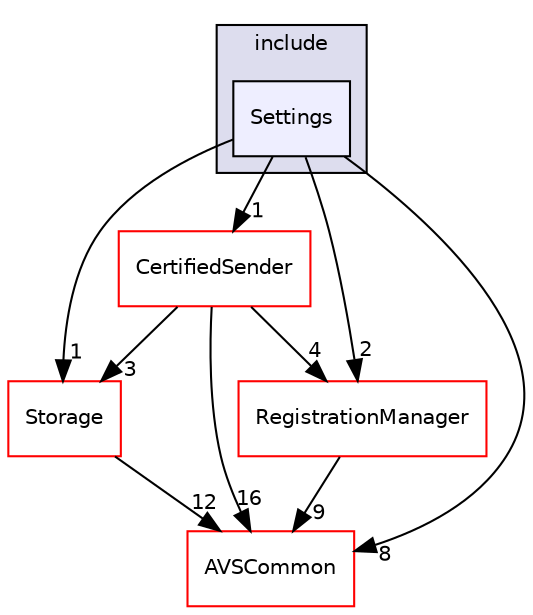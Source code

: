 digraph "/workplace/avs-device-sdk/CapabilityAgents/Settings/include/Settings" {
  compound=true
  node [ fontsize="10", fontname="Helvetica"];
  edge [ labelfontsize="10", labelfontname="Helvetica"];
  subgraph clusterdir_d2ddfe87420d7ac75b0237f25eb53378 {
    graph [ bgcolor="#ddddee", pencolor="black", label="include" fontname="Helvetica", fontsize="10", URL="dir_d2ddfe87420d7ac75b0237f25eb53378.html"]
  dir_4d2a03295670c0db0e68a4f7881dc380 [shape=box, label="Settings", style="filled", fillcolor="#eeeeff", pencolor="black", URL="dir_4d2a03295670c0db0e68a4f7881dc380.html"];
  }
  dir_cf27311ab9f4263eef70b28364b95692 [shape=box label="CertifiedSender" fillcolor="white" style="filled" color="red" URL="dir_cf27311ab9f4263eef70b28364b95692.html"];
  dir_d29c5f5a2915d6c5388c9daae4f109c7 [shape=box label="Storage" fillcolor="white" style="filled" color="red" URL="dir_d29c5f5a2915d6c5388c9daae4f109c7.html"];
  dir_13e65effb2bde530b17b3d5eefcd0266 [shape=box label="AVSCommon" fillcolor="white" style="filled" color="red" URL="dir_13e65effb2bde530b17b3d5eefcd0266.html"];
  dir_b14333b5607b47fe7356eaa790107bd3 [shape=box label="RegistrationManager" fillcolor="white" style="filled" color="red" URL="dir_b14333b5607b47fe7356eaa790107bd3.html"];
  dir_cf27311ab9f4263eef70b28364b95692->dir_d29c5f5a2915d6c5388c9daae4f109c7 [headlabel="3", labeldistance=1.5 headhref="dir_000190_000259.html"];
  dir_cf27311ab9f4263eef70b28364b95692->dir_13e65effb2bde530b17b3d5eefcd0266 [headlabel="16", labeldistance=1.5 headhref="dir_000190_000009.html"];
  dir_cf27311ab9f4263eef70b28364b95692->dir_b14333b5607b47fe7356eaa790107bd3 [headlabel="4", labeldistance=1.5 headhref="dir_000190_000245.html"];
  dir_d29c5f5a2915d6c5388c9daae4f109c7->dir_13e65effb2bde530b17b3d5eefcd0266 [headlabel="12", labeldistance=1.5 headhref="dir_000259_000009.html"];
  dir_4d2a03295670c0db0e68a4f7881dc380->dir_cf27311ab9f4263eef70b28364b95692 [headlabel="1", labeldistance=1.5 headhref="dir_000167_000190.html"];
  dir_4d2a03295670c0db0e68a4f7881dc380->dir_d29c5f5a2915d6c5388c9daae4f109c7 [headlabel="1", labeldistance=1.5 headhref="dir_000167_000259.html"];
  dir_4d2a03295670c0db0e68a4f7881dc380->dir_13e65effb2bde530b17b3d5eefcd0266 [headlabel="8", labeldistance=1.5 headhref="dir_000167_000009.html"];
  dir_4d2a03295670c0db0e68a4f7881dc380->dir_b14333b5607b47fe7356eaa790107bd3 [headlabel="2", labeldistance=1.5 headhref="dir_000167_000245.html"];
  dir_b14333b5607b47fe7356eaa790107bd3->dir_13e65effb2bde530b17b3d5eefcd0266 [headlabel="9", labeldistance=1.5 headhref="dir_000245_000009.html"];
}
